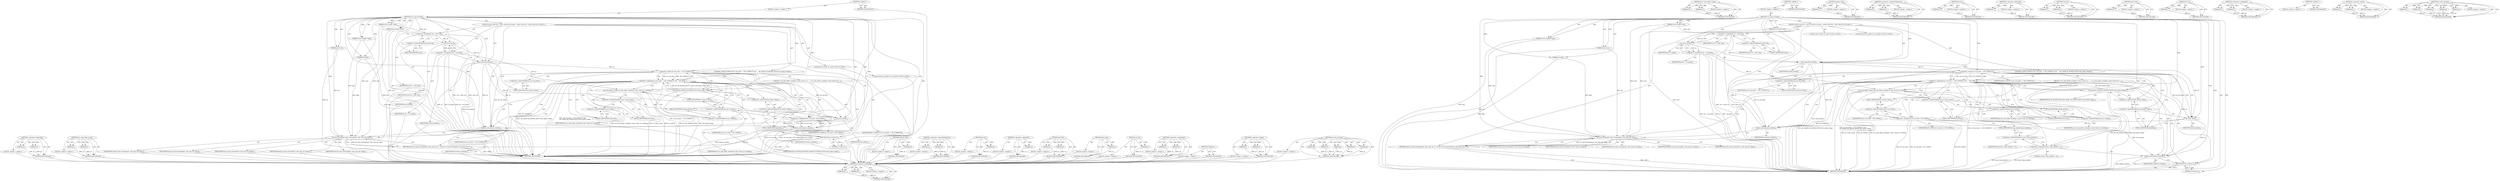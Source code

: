 digraph "bt_sock_recvmsg" {
vulnerable_122 [label=<(METHOD,&lt;operator&gt;.logicalAnd)>];
vulnerable_123 [label=<(PARAM,p1)>];
vulnerable_124 [label=<(PARAM,p2)>];
vulnerable_125 [label=<(BLOCK,&lt;empty&gt;,&lt;empty&gt;)>];
vulnerable_126 [label=<(METHOD_RETURN,ANY)>];
vulnerable_145 [label=<(METHOD,sco_conn_defer_accept)>];
vulnerable_146 [label=<(PARAM,p1)>];
vulnerable_147 [label=<(PARAM,p2)>];
vulnerable_148 [label=<(BLOCK,&lt;empty&gt;,&lt;empty&gt;)>];
vulnerable_149 [label=<(METHOD_RETURN,ANY)>];
vulnerable_6 [label=<(METHOD,&lt;global&gt;)<SUB>1</SUB>>];
vulnerable_7 [label=<(BLOCK,&lt;empty&gt;,&lt;empty&gt;)<SUB>1</SUB>>];
vulnerable_8 [label=<(METHOD,sco_sock_recvmsg)<SUB>1</SUB>>];
vulnerable_9 [label=<(PARAM,struct kiocb *iocb)<SUB>1</SUB>>];
vulnerable_10 [label=<(PARAM,struct socket *sock)<SUB>1</SUB>>];
vulnerable_11 [label=<(PARAM,struct msghdr *msg)<SUB>2</SUB>>];
vulnerable_12 [label=<(PARAM,size_t len)<SUB>2</SUB>>];
vulnerable_13 [label=<(PARAM,int flags)<SUB>2</SUB>>];
vulnerable_14 [label=<(BLOCK,{
	struct sock *sk = sock-&gt;sk;
	struct sco_pinf...,{
	struct sock *sk = sock-&gt;sk;
	struct sco_pinf...)<SUB>3</SUB>>];
vulnerable_15 [label="<(LOCAL,struct sock* sk: sock*)<SUB>4</SUB>>"];
vulnerable_16 [label=<(&lt;operator&gt;.assignment,*sk = sock-&gt;sk)<SUB>4</SUB>>];
vulnerable_17 [label=<(IDENTIFIER,sk,*sk = sock-&gt;sk)<SUB>4</SUB>>];
vulnerable_18 [label=<(&lt;operator&gt;.indirectFieldAccess,sock-&gt;sk)<SUB>4</SUB>>];
vulnerable_19 [label=<(IDENTIFIER,sock,*sk = sock-&gt;sk)<SUB>4</SUB>>];
vulnerable_20 [label=<(FIELD_IDENTIFIER,sk,sk)<SUB>4</SUB>>];
vulnerable_21 [label="<(LOCAL,struct sco_pinfo* pi: sco_pinfo*)<SUB>5</SUB>>"];
vulnerable_22 [label=<(&lt;operator&gt;.assignment,*pi = sco_pi(sk))<SUB>5</SUB>>];
vulnerable_23 [label=<(IDENTIFIER,pi,*pi = sco_pi(sk))<SUB>5</SUB>>];
vulnerable_24 [label=<(sco_pi,sco_pi(sk))<SUB>5</SUB>>];
vulnerable_25 [label=<(IDENTIFIER,sk,sco_pi(sk))<SUB>5</SUB>>];
vulnerable_26 [label=<(lock_sock,lock_sock(sk))<SUB>7</SUB>>];
vulnerable_27 [label=<(IDENTIFIER,sk,lock_sock(sk))<SUB>7</SUB>>];
vulnerable_28 [label=<(CONTROL_STRUCTURE,IF,if (sk-&gt;sk_state == BT_CONNECT2 &amp;&amp;
 	    test_bit(BT_SK_DEFER_SETUP, &amp;bt_sk(sk)-&gt;flags)))<SUB>9</SUB>>];
vulnerable_29 [label=<(&lt;operator&gt;.logicalAnd,sk-&gt;sk_state == BT_CONNECT2 &amp;&amp;
 	    test_bit(B...)<SUB>9</SUB>>];
vulnerable_30 [label=<(&lt;operator&gt;.equals,sk-&gt;sk_state == BT_CONNECT2)<SUB>9</SUB>>];
vulnerable_31 [label=<(&lt;operator&gt;.indirectFieldAccess,sk-&gt;sk_state)<SUB>9</SUB>>];
vulnerable_32 [label=<(IDENTIFIER,sk,sk-&gt;sk_state == BT_CONNECT2)<SUB>9</SUB>>];
vulnerable_33 [label=<(FIELD_IDENTIFIER,sk_state,sk_state)<SUB>9</SUB>>];
vulnerable_34 [label=<(IDENTIFIER,BT_CONNECT2,sk-&gt;sk_state == BT_CONNECT2)<SUB>9</SUB>>];
vulnerable_35 [label=<(test_bit,test_bit(BT_SK_DEFER_SETUP, &amp;bt_sk(sk)-&gt;flags))<SUB>10</SUB>>];
vulnerable_36 [label=<(IDENTIFIER,BT_SK_DEFER_SETUP,test_bit(BT_SK_DEFER_SETUP, &amp;bt_sk(sk)-&gt;flags))<SUB>10</SUB>>];
vulnerable_37 [label=<(&lt;operator&gt;.addressOf,&amp;bt_sk(sk)-&gt;flags)<SUB>10</SUB>>];
vulnerable_38 [label=<(&lt;operator&gt;.indirectFieldAccess,bt_sk(sk)-&gt;flags)<SUB>10</SUB>>];
vulnerable_39 [label=<(bt_sk,bt_sk(sk))<SUB>10</SUB>>];
vulnerable_40 [label=<(IDENTIFIER,sk,bt_sk(sk))<SUB>10</SUB>>];
vulnerable_41 [label=<(FIELD_IDENTIFIER,flags,flags)<SUB>10</SUB>>];
vulnerable_42 [label=<(BLOCK,{
 		sco_conn_defer_accept(pi-&gt;conn-&gt;hcon, pi-&gt;...,{
 		sco_conn_defer_accept(pi-&gt;conn-&gt;hcon, pi-&gt;...)<SUB>10</SUB>>];
vulnerable_43 [label=<(sco_conn_defer_accept,sco_conn_defer_accept(pi-&gt;conn-&gt;hcon, pi-&gt;setting))<SUB>11</SUB>>];
vulnerable_44 [label=<(&lt;operator&gt;.indirectFieldAccess,pi-&gt;conn-&gt;hcon)<SUB>11</SUB>>];
vulnerable_45 [label=<(&lt;operator&gt;.indirectFieldAccess,pi-&gt;conn)<SUB>11</SUB>>];
vulnerable_46 [label=<(IDENTIFIER,pi,sco_conn_defer_accept(pi-&gt;conn-&gt;hcon, pi-&gt;setting))<SUB>11</SUB>>];
vulnerable_47 [label=<(FIELD_IDENTIFIER,conn,conn)<SUB>11</SUB>>];
vulnerable_48 [label=<(FIELD_IDENTIFIER,hcon,hcon)<SUB>11</SUB>>];
vulnerable_49 [label=<(&lt;operator&gt;.indirectFieldAccess,pi-&gt;setting)<SUB>11</SUB>>];
vulnerable_50 [label=<(IDENTIFIER,pi,sco_conn_defer_accept(pi-&gt;conn-&gt;hcon, pi-&gt;setting))<SUB>11</SUB>>];
vulnerable_51 [label=<(FIELD_IDENTIFIER,setting,setting)<SUB>11</SUB>>];
vulnerable_52 [label=<(&lt;operator&gt;.assignment,sk-&gt;sk_state = BT_CONFIG)<SUB>12</SUB>>];
vulnerable_53 [label=<(&lt;operator&gt;.indirectFieldAccess,sk-&gt;sk_state)<SUB>12</SUB>>];
vulnerable_54 [label=<(IDENTIFIER,sk,sk-&gt;sk_state = BT_CONFIG)<SUB>12</SUB>>];
vulnerable_55 [label=<(FIELD_IDENTIFIER,sk_state,sk_state)<SUB>12</SUB>>];
vulnerable_56 [label=<(IDENTIFIER,BT_CONFIG,sk-&gt;sk_state = BT_CONFIG)<SUB>12</SUB>>];
vulnerable_57 [label=<(&lt;operator&gt;.assignment,msg-&gt;msg_namelen = 0)<SUB>13</SUB>>];
vulnerable_58 [label=<(&lt;operator&gt;.indirectFieldAccess,msg-&gt;msg_namelen)<SUB>13</SUB>>];
vulnerable_59 [label=<(IDENTIFIER,msg,msg-&gt;msg_namelen = 0)<SUB>13</SUB>>];
vulnerable_60 [label=<(FIELD_IDENTIFIER,msg_namelen,msg_namelen)<SUB>13</SUB>>];
vulnerable_61 [label=<(LITERAL,0,msg-&gt;msg_namelen = 0)<SUB>13</SUB>>];
vulnerable_62 [label=<(release_sock,release_sock(sk))<SUB>15</SUB>>];
vulnerable_63 [label=<(IDENTIFIER,sk,release_sock(sk))<SUB>15</SUB>>];
vulnerable_64 [label=<(RETURN,return 0;,return 0;)<SUB>16</SUB>>];
vulnerable_65 [label=<(LITERAL,0,return 0;)<SUB>16</SUB>>];
vulnerable_66 [label=<(release_sock,release_sock(sk))<SUB>19</SUB>>];
vulnerable_67 [label=<(IDENTIFIER,sk,release_sock(sk))<SUB>19</SUB>>];
vulnerable_68 [label=<(RETURN,return bt_sock_recvmsg(iocb, sock, msg, len, fl...,return bt_sock_recvmsg(iocb, sock, msg, len, fl...)<SUB>21</SUB>>];
vulnerable_69 [label=<(bt_sock_recvmsg,bt_sock_recvmsg(iocb, sock, msg, len, flags))<SUB>21</SUB>>];
vulnerable_70 [label=<(IDENTIFIER,iocb,bt_sock_recvmsg(iocb, sock, msg, len, flags))<SUB>21</SUB>>];
vulnerable_71 [label=<(IDENTIFIER,sock,bt_sock_recvmsg(iocb, sock, msg, len, flags))<SUB>21</SUB>>];
vulnerable_72 [label=<(IDENTIFIER,msg,bt_sock_recvmsg(iocb, sock, msg, len, flags))<SUB>21</SUB>>];
vulnerable_73 [label=<(IDENTIFIER,len,bt_sock_recvmsg(iocb, sock, msg, len, flags))<SUB>21</SUB>>];
vulnerable_74 [label=<(IDENTIFIER,flags,bt_sock_recvmsg(iocb, sock, msg, len, flags))<SUB>21</SUB>>];
vulnerable_75 [label=<(METHOD_RETURN,int)<SUB>1</SUB>>];
vulnerable_77 [label=<(METHOD_RETURN,ANY)<SUB>1</SUB>>];
vulnerable_150 [label=<(METHOD,release_sock)>];
vulnerable_151 [label=<(PARAM,p1)>];
vulnerable_152 [label=<(BLOCK,&lt;empty&gt;,&lt;empty&gt;)>];
vulnerable_153 [label=<(METHOD_RETURN,ANY)>];
vulnerable_109 [label=<(METHOD,&lt;operator&gt;.indirectFieldAccess)>];
vulnerable_110 [label=<(PARAM,p1)>];
vulnerable_111 [label=<(PARAM,p2)>];
vulnerable_112 [label=<(BLOCK,&lt;empty&gt;,&lt;empty&gt;)>];
vulnerable_113 [label=<(METHOD_RETURN,ANY)>];
vulnerable_141 [label=<(METHOD,bt_sk)>];
vulnerable_142 [label=<(PARAM,p1)>];
vulnerable_143 [label=<(BLOCK,&lt;empty&gt;,&lt;empty&gt;)>];
vulnerable_144 [label=<(METHOD_RETURN,ANY)>];
vulnerable_137 [label=<(METHOD,&lt;operator&gt;.addressOf)>];
vulnerable_138 [label=<(PARAM,p1)>];
vulnerable_139 [label=<(BLOCK,&lt;empty&gt;,&lt;empty&gt;)>];
vulnerable_140 [label=<(METHOD_RETURN,ANY)>];
vulnerable_132 [label=<(METHOD,test_bit)>];
vulnerable_133 [label=<(PARAM,p1)>];
vulnerable_134 [label=<(PARAM,p2)>];
vulnerable_135 [label=<(BLOCK,&lt;empty&gt;,&lt;empty&gt;)>];
vulnerable_136 [label=<(METHOD_RETURN,ANY)>];
vulnerable_118 [label=<(METHOD,lock_sock)>];
vulnerable_119 [label=<(PARAM,p1)>];
vulnerable_120 [label=<(BLOCK,&lt;empty&gt;,&lt;empty&gt;)>];
vulnerable_121 [label=<(METHOD_RETURN,ANY)>];
vulnerable_114 [label=<(METHOD,sco_pi)>];
vulnerable_115 [label=<(PARAM,p1)>];
vulnerable_116 [label=<(BLOCK,&lt;empty&gt;,&lt;empty&gt;)>];
vulnerable_117 [label=<(METHOD_RETURN,ANY)>];
vulnerable_104 [label=<(METHOD,&lt;operator&gt;.assignment)>];
vulnerable_105 [label=<(PARAM,p1)>];
vulnerable_106 [label=<(PARAM,p2)>];
vulnerable_107 [label=<(BLOCK,&lt;empty&gt;,&lt;empty&gt;)>];
vulnerable_108 [label=<(METHOD_RETURN,ANY)>];
vulnerable_98 [label=<(METHOD,&lt;global&gt;)<SUB>1</SUB>>];
vulnerable_99 [label=<(BLOCK,&lt;empty&gt;,&lt;empty&gt;)>];
vulnerable_100 [label=<(METHOD_RETURN,ANY)>];
vulnerable_127 [label=<(METHOD,&lt;operator&gt;.equals)>];
vulnerable_128 [label=<(PARAM,p1)>];
vulnerable_129 [label=<(PARAM,p2)>];
vulnerable_130 [label=<(BLOCK,&lt;empty&gt;,&lt;empty&gt;)>];
vulnerable_131 [label=<(METHOD_RETURN,ANY)>];
vulnerable_154 [label=<(METHOD,bt_sock_recvmsg)>];
vulnerable_155 [label=<(PARAM,p1)>];
vulnerable_156 [label=<(PARAM,p2)>];
vulnerable_157 [label=<(PARAM,p3)>];
vulnerable_158 [label=<(PARAM,p4)>];
vulnerable_159 [label=<(PARAM,p5)>];
vulnerable_160 [label=<(BLOCK,&lt;empty&gt;,&lt;empty&gt;)>];
vulnerable_161 [label=<(METHOD_RETURN,ANY)>];
fixed_117 [label=<(METHOD,&lt;operator&gt;.logicalAnd)>];
fixed_118 [label=<(PARAM,p1)>];
fixed_119 [label=<(PARAM,p2)>];
fixed_120 [label=<(BLOCK,&lt;empty&gt;,&lt;empty&gt;)>];
fixed_121 [label=<(METHOD_RETURN,ANY)>];
fixed_140 [label=<(METHOD,sco_conn_defer_accept)>];
fixed_141 [label=<(PARAM,p1)>];
fixed_142 [label=<(PARAM,p2)>];
fixed_143 [label=<(BLOCK,&lt;empty&gt;,&lt;empty&gt;)>];
fixed_144 [label=<(METHOD_RETURN,ANY)>];
fixed_6 [label=<(METHOD,&lt;global&gt;)<SUB>1</SUB>>];
fixed_7 [label=<(BLOCK,&lt;empty&gt;,&lt;empty&gt;)<SUB>1</SUB>>];
fixed_8 [label=<(METHOD,sco_sock_recvmsg)<SUB>1</SUB>>];
fixed_9 [label=<(PARAM,struct kiocb *iocb)<SUB>1</SUB>>];
fixed_10 [label=<(PARAM,struct socket *sock)<SUB>1</SUB>>];
fixed_11 [label=<(PARAM,struct msghdr *msg)<SUB>2</SUB>>];
fixed_12 [label=<(PARAM,size_t len)<SUB>2</SUB>>];
fixed_13 [label=<(PARAM,int flags)<SUB>2</SUB>>];
fixed_14 [label=<(BLOCK,{
	struct sock *sk = sock-&gt;sk;
	struct sco_pinf...,{
	struct sock *sk = sock-&gt;sk;
	struct sco_pinf...)<SUB>3</SUB>>];
fixed_15 [label="<(LOCAL,struct sock* sk: sock*)<SUB>4</SUB>>"];
fixed_16 [label=<(&lt;operator&gt;.assignment,*sk = sock-&gt;sk)<SUB>4</SUB>>];
fixed_17 [label=<(IDENTIFIER,sk,*sk = sock-&gt;sk)<SUB>4</SUB>>];
fixed_18 [label=<(&lt;operator&gt;.indirectFieldAccess,sock-&gt;sk)<SUB>4</SUB>>];
fixed_19 [label=<(IDENTIFIER,sock,*sk = sock-&gt;sk)<SUB>4</SUB>>];
fixed_20 [label=<(FIELD_IDENTIFIER,sk,sk)<SUB>4</SUB>>];
fixed_21 [label="<(LOCAL,struct sco_pinfo* pi: sco_pinfo*)<SUB>5</SUB>>"];
fixed_22 [label=<(&lt;operator&gt;.assignment,*pi = sco_pi(sk))<SUB>5</SUB>>];
fixed_23 [label=<(IDENTIFIER,pi,*pi = sco_pi(sk))<SUB>5</SUB>>];
fixed_24 [label=<(sco_pi,sco_pi(sk))<SUB>5</SUB>>];
fixed_25 [label=<(IDENTIFIER,sk,sco_pi(sk))<SUB>5</SUB>>];
fixed_26 [label=<(lock_sock,lock_sock(sk))<SUB>7</SUB>>];
fixed_27 [label=<(IDENTIFIER,sk,lock_sock(sk))<SUB>7</SUB>>];
fixed_28 [label=<(CONTROL_STRUCTURE,IF,if (sk-&gt;sk_state == BT_CONNECT2 &amp;&amp;
 	    test_bit(BT_SK_DEFER_SETUP, &amp;bt_sk(sk)-&gt;flags)))<SUB>9</SUB>>];
fixed_29 [label=<(&lt;operator&gt;.logicalAnd,sk-&gt;sk_state == BT_CONNECT2 &amp;&amp;
 	    test_bit(B...)<SUB>9</SUB>>];
fixed_30 [label=<(&lt;operator&gt;.equals,sk-&gt;sk_state == BT_CONNECT2)<SUB>9</SUB>>];
fixed_31 [label=<(&lt;operator&gt;.indirectFieldAccess,sk-&gt;sk_state)<SUB>9</SUB>>];
fixed_32 [label=<(IDENTIFIER,sk,sk-&gt;sk_state == BT_CONNECT2)<SUB>9</SUB>>];
fixed_33 [label=<(FIELD_IDENTIFIER,sk_state,sk_state)<SUB>9</SUB>>];
fixed_34 [label=<(IDENTIFIER,BT_CONNECT2,sk-&gt;sk_state == BT_CONNECT2)<SUB>9</SUB>>];
fixed_35 [label=<(test_bit,test_bit(BT_SK_DEFER_SETUP, &amp;bt_sk(sk)-&gt;flags))<SUB>10</SUB>>];
fixed_36 [label=<(IDENTIFIER,BT_SK_DEFER_SETUP,test_bit(BT_SK_DEFER_SETUP, &amp;bt_sk(sk)-&gt;flags))<SUB>10</SUB>>];
fixed_37 [label=<(&lt;operator&gt;.addressOf,&amp;bt_sk(sk)-&gt;flags)<SUB>10</SUB>>];
fixed_38 [label=<(&lt;operator&gt;.indirectFieldAccess,bt_sk(sk)-&gt;flags)<SUB>10</SUB>>];
fixed_39 [label=<(bt_sk,bt_sk(sk))<SUB>10</SUB>>];
fixed_40 [label=<(IDENTIFIER,sk,bt_sk(sk))<SUB>10</SUB>>];
fixed_41 [label=<(FIELD_IDENTIFIER,flags,flags)<SUB>10</SUB>>];
fixed_42 [label=<(BLOCK,{
 		sco_conn_defer_accept(pi-&gt;conn-&gt;hcon, pi-&gt;...,{
 		sco_conn_defer_accept(pi-&gt;conn-&gt;hcon, pi-&gt;...)<SUB>10</SUB>>];
fixed_43 [label=<(sco_conn_defer_accept,sco_conn_defer_accept(pi-&gt;conn-&gt;hcon, pi-&gt;setting))<SUB>11</SUB>>];
fixed_44 [label=<(&lt;operator&gt;.indirectFieldAccess,pi-&gt;conn-&gt;hcon)<SUB>11</SUB>>];
fixed_45 [label=<(&lt;operator&gt;.indirectFieldAccess,pi-&gt;conn)<SUB>11</SUB>>];
fixed_46 [label=<(IDENTIFIER,pi,sco_conn_defer_accept(pi-&gt;conn-&gt;hcon, pi-&gt;setting))<SUB>11</SUB>>];
fixed_47 [label=<(FIELD_IDENTIFIER,conn,conn)<SUB>11</SUB>>];
fixed_48 [label=<(FIELD_IDENTIFIER,hcon,hcon)<SUB>11</SUB>>];
fixed_49 [label=<(&lt;operator&gt;.indirectFieldAccess,pi-&gt;setting)<SUB>11</SUB>>];
fixed_50 [label=<(IDENTIFIER,pi,sco_conn_defer_accept(pi-&gt;conn-&gt;hcon, pi-&gt;setting))<SUB>11</SUB>>];
fixed_51 [label=<(FIELD_IDENTIFIER,setting,setting)<SUB>11</SUB>>];
fixed_52 [label=<(&lt;operator&gt;.assignment,sk-&gt;sk_state = BT_CONFIG)<SUB>12</SUB>>];
fixed_53 [label=<(&lt;operator&gt;.indirectFieldAccess,sk-&gt;sk_state)<SUB>12</SUB>>];
fixed_54 [label=<(IDENTIFIER,sk,sk-&gt;sk_state = BT_CONFIG)<SUB>12</SUB>>];
fixed_55 [label=<(FIELD_IDENTIFIER,sk_state,sk_state)<SUB>12</SUB>>];
fixed_56 [label=<(IDENTIFIER,BT_CONFIG,sk-&gt;sk_state = BT_CONFIG)<SUB>12</SUB>>];
fixed_57 [label=<(release_sock,release_sock(sk))<SUB>14</SUB>>];
fixed_58 [label=<(IDENTIFIER,sk,release_sock(sk))<SUB>14</SUB>>];
fixed_59 [label=<(RETURN,return 0;,return 0;)<SUB>15</SUB>>];
fixed_60 [label=<(LITERAL,0,return 0;)<SUB>15</SUB>>];
fixed_61 [label=<(release_sock,release_sock(sk))<SUB>18</SUB>>];
fixed_62 [label=<(IDENTIFIER,sk,release_sock(sk))<SUB>18</SUB>>];
fixed_63 [label=<(RETURN,return bt_sock_recvmsg(iocb, sock, msg, len, fl...,return bt_sock_recvmsg(iocb, sock, msg, len, fl...)<SUB>20</SUB>>];
fixed_64 [label=<(bt_sock_recvmsg,bt_sock_recvmsg(iocb, sock, msg, len, flags))<SUB>20</SUB>>];
fixed_65 [label=<(IDENTIFIER,iocb,bt_sock_recvmsg(iocb, sock, msg, len, flags))<SUB>20</SUB>>];
fixed_66 [label=<(IDENTIFIER,sock,bt_sock_recvmsg(iocb, sock, msg, len, flags))<SUB>20</SUB>>];
fixed_67 [label=<(IDENTIFIER,msg,bt_sock_recvmsg(iocb, sock, msg, len, flags))<SUB>20</SUB>>];
fixed_68 [label=<(IDENTIFIER,len,bt_sock_recvmsg(iocb, sock, msg, len, flags))<SUB>20</SUB>>];
fixed_69 [label=<(IDENTIFIER,flags,bt_sock_recvmsg(iocb, sock, msg, len, flags))<SUB>20</SUB>>];
fixed_70 [label=<(METHOD_RETURN,int)<SUB>1</SUB>>];
fixed_72 [label=<(METHOD_RETURN,ANY)<SUB>1</SUB>>];
fixed_145 [label=<(METHOD,release_sock)>];
fixed_146 [label=<(PARAM,p1)>];
fixed_147 [label=<(BLOCK,&lt;empty&gt;,&lt;empty&gt;)>];
fixed_148 [label=<(METHOD_RETURN,ANY)>];
fixed_104 [label=<(METHOD,&lt;operator&gt;.indirectFieldAccess)>];
fixed_105 [label=<(PARAM,p1)>];
fixed_106 [label=<(PARAM,p2)>];
fixed_107 [label=<(BLOCK,&lt;empty&gt;,&lt;empty&gt;)>];
fixed_108 [label=<(METHOD_RETURN,ANY)>];
fixed_136 [label=<(METHOD,bt_sk)>];
fixed_137 [label=<(PARAM,p1)>];
fixed_138 [label=<(BLOCK,&lt;empty&gt;,&lt;empty&gt;)>];
fixed_139 [label=<(METHOD_RETURN,ANY)>];
fixed_132 [label=<(METHOD,&lt;operator&gt;.addressOf)>];
fixed_133 [label=<(PARAM,p1)>];
fixed_134 [label=<(BLOCK,&lt;empty&gt;,&lt;empty&gt;)>];
fixed_135 [label=<(METHOD_RETURN,ANY)>];
fixed_127 [label=<(METHOD,test_bit)>];
fixed_128 [label=<(PARAM,p1)>];
fixed_129 [label=<(PARAM,p2)>];
fixed_130 [label=<(BLOCK,&lt;empty&gt;,&lt;empty&gt;)>];
fixed_131 [label=<(METHOD_RETURN,ANY)>];
fixed_113 [label=<(METHOD,lock_sock)>];
fixed_114 [label=<(PARAM,p1)>];
fixed_115 [label=<(BLOCK,&lt;empty&gt;,&lt;empty&gt;)>];
fixed_116 [label=<(METHOD_RETURN,ANY)>];
fixed_109 [label=<(METHOD,sco_pi)>];
fixed_110 [label=<(PARAM,p1)>];
fixed_111 [label=<(BLOCK,&lt;empty&gt;,&lt;empty&gt;)>];
fixed_112 [label=<(METHOD_RETURN,ANY)>];
fixed_99 [label=<(METHOD,&lt;operator&gt;.assignment)>];
fixed_100 [label=<(PARAM,p1)>];
fixed_101 [label=<(PARAM,p2)>];
fixed_102 [label=<(BLOCK,&lt;empty&gt;,&lt;empty&gt;)>];
fixed_103 [label=<(METHOD_RETURN,ANY)>];
fixed_93 [label=<(METHOD,&lt;global&gt;)<SUB>1</SUB>>];
fixed_94 [label=<(BLOCK,&lt;empty&gt;,&lt;empty&gt;)>];
fixed_95 [label=<(METHOD_RETURN,ANY)>];
fixed_122 [label=<(METHOD,&lt;operator&gt;.equals)>];
fixed_123 [label=<(PARAM,p1)>];
fixed_124 [label=<(PARAM,p2)>];
fixed_125 [label=<(BLOCK,&lt;empty&gt;,&lt;empty&gt;)>];
fixed_126 [label=<(METHOD_RETURN,ANY)>];
fixed_149 [label=<(METHOD,bt_sock_recvmsg)>];
fixed_150 [label=<(PARAM,p1)>];
fixed_151 [label=<(PARAM,p2)>];
fixed_152 [label=<(PARAM,p3)>];
fixed_153 [label=<(PARAM,p4)>];
fixed_154 [label=<(PARAM,p5)>];
fixed_155 [label=<(BLOCK,&lt;empty&gt;,&lt;empty&gt;)>];
fixed_156 [label=<(METHOD_RETURN,ANY)>];
vulnerable_122 -> vulnerable_123  [key=0, label="AST: "];
vulnerable_122 -> vulnerable_123  [key=1, label="DDG: "];
vulnerable_122 -> vulnerable_125  [key=0, label="AST: "];
vulnerable_122 -> vulnerable_124  [key=0, label="AST: "];
vulnerable_122 -> vulnerable_124  [key=1, label="DDG: "];
vulnerable_122 -> vulnerable_126  [key=0, label="AST: "];
vulnerable_122 -> vulnerable_126  [key=1, label="CFG: "];
vulnerable_123 -> vulnerable_126  [key=0, label="DDG: p1"];
vulnerable_124 -> vulnerable_126  [key=0, label="DDG: p2"];
vulnerable_145 -> vulnerable_146  [key=0, label="AST: "];
vulnerable_145 -> vulnerable_146  [key=1, label="DDG: "];
vulnerable_145 -> vulnerable_148  [key=0, label="AST: "];
vulnerable_145 -> vulnerable_147  [key=0, label="AST: "];
vulnerable_145 -> vulnerable_147  [key=1, label="DDG: "];
vulnerable_145 -> vulnerable_149  [key=0, label="AST: "];
vulnerable_145 -> vulnerable_149  [key=1, label="CFG: "];
vulnerable_146 -> vulnerable_149  [key=0, label="DDG: p1"];
vulnerable_147 -> vulnerable_149  [key=0, label="DDG: p2"];
vulnerable_6 -> vulnerable_7  [key=0, label="AST: "];
vulnerable_6 -> vulnerable_77  [key=0, label="AST: "];
vulnerable_6 -> vulnerable_77  [key=1, label="CFG: "];
vulnerable_7 -> vulnerable_8  [key=0, label="AST: "];
vulnerable_8 -> vulnerable_9  [key=0, label="AST: "];
vulnerable_8 -> vulnerable_9  [key=1, label="DDG: "];
vulnerable_8 -> vulnerable_10  [key=0, label="AST: "];
vulnerable_8 -> vulnerable_10  [key=1, label="DDG: "];
vulnerable_8 -> vulnerable_11  [key=0, label="AST: "];
vulnerable_8 -> vulnerable_11  [key=1, label="DDG: "];
vulnerable_8 -> vulnerable_12  [key=0, label="AST: "];
vulnerable_8 -> vulnerable_12  [key=1, label="DDG: "];
vulnerable_8 -> vulnerable_13  [key=0, label="AST: "];
vulnerable_8 -> vulnerable_13  [key=1, label="DDG: "];
vulnerable_8 -> vulnerable_14  [key=0, label="AST: "];
vulnerable_8 -> vulnerable_75  [key=0, label="AST: "];
vulnerable_8 -> vulnerable_20  [key=0, label="CFG: "];
vulnerable_8 -> vulnerable_26  [key=0, label="DDG: "];
vulnerable_8 -> vulnerable_66  [key=0, label="DDG: "];
vulnerable_8 -> vulnerable_24  [key=0, label="DDG: "];
vulnerable_8 -> vulnerable_52  [key=0, label="DDG: "];
vulnerable_8 -> vulnerable_57  [key=0, label="DDG: "];
vulnerable_8 -> vulnerable_64  [key=0, label="DDG: "];
vulnerable_8 -> vulnerable_69  [key=0, label="DDG: "];
vulnerable_8 -> vulnerable_30  [key=0, label="DDG: "];
vulnerable_8 -> vulnerable_35  [key=0, label="DDG: "];
vulnerable_8 -> vulnerable_62  [key=0, label="DDG: "];
vulnerable_8 -> vulnerable_65  [key=0, label="DDG: "];
vulnerable_8 -> vulnerable_39  [key=0, label="DDG: "];
vulnerable_9 -> vulnerable_75  [key=0, label="DDG: iocb"];
vulnerable_9 -> vulnerable_69  [key=0, label="DDG: iocb"];
vulnerable_10 -> vulnerable_75  [key=0, label="DDG: sock"];
vulnerable_10 -> vulnerable_16  [key=0, label="DDG: sock"];
vulnerable_10 -> vulnerable_69  [key=0, label="DDG: sock"];
vulnerable_11 -> vulnerable_75  [key=0, label="DDG: msg"];
vulnerable_11 -> vulnerable_69  [key=0, label="DDG: msg"];
vulnerable_12 -> vulnerable_75  [key=0, label="DDG: len"];
vulnerable_12 -> vulnerable_69  [key=0, label="DDG: len"];
vulnerable_13 -> vulnerable_75  [key=0, label="DDG: flags"];
vulnerable_13 -> vulnerable_69  [key=0, label="DDG: flags"];
vulnerable_14 -> vulnerable_15  [key=0, label="AST: "];
vulnerable_14 -> vulnerable_16  [key=0, label="AST: "];
vulnerable_14 -> vulnerable_21  [key=0, label="AST: "];
vulnerable_14 -> vulnerable_22  [key=0, label="AST: "];
vulnerable_14 -> vulnerable_26  [key=0, label="AST: "];
vulnerable_14 -> vulnerable_28  [key=0, label="AST: "];
vulnerable_14 -> vulnerable_66  [key=0, label="AST: "];
vulnerable_14 -> vulnerable_68  [key=0, label="AST: "];
vulnerable_16 -> vulnerable_17  [key=0, label="AST: "];
vulnerable_16 -> vulnerable_18  [key=0, label="AST: "];
vulnerable_16 -> vulnerable_24  [key=0, label="CFG: "];
vulnerable_16 -> vulnerable_24  [key=1, label="DDG: sk"];
vulnerable_16 -> vulnerable_75  [key=0, label="DDG: sock-&gt;sk"];
vulnerable_16 -> vulnerable_75  [key=1, label="DDG: *sk = sock-&gt;sk"];
vulnerable_18 -> vulnerable_19  [key=0, label="AST: "];
vulnerable_18 -> vulnerable_20  [key=0, label="AST: "];
vulnerable_18 -> vulnerable_16  [key=0, label="CFG: "];
vulnerable_20 -> vulnerable_18  [key=0, label="CFG: "];
vulnerable_22 -> vulnerable_23  [key=0, label="AST: "];
vulnerable_22 -> vulnerable_24  [key=0, label="AST: "];
vulnerable_22 -> vulnerable_26  [key=0, label="CFG: "];
vulnerable_22 -> vulnerable_75  [key=0, label="DDG: pi"];
vulnerable_22 -> vulnerable_75  [key=1, label="DDG: sco_pi(sk)"];
vulnerable_22 -> vulnerable_75  [key=2, label="DDG: *pi = sco_pi(sk)"];
vulnerable_22 -> vulnerable_43  [key=0, label="DDG: pi"];
vulnerable_24 -> vulnerable_25  [key=0, label="AST: "];
vulnerable_24 -> vulnerable_22  [key=0, label="CFG: "];
vulnerable_24 -> vulnerable_22  [key=1, label="DDG: sk"];
vulnerable_24 -> vulnerable_26  [key=0, label="DDG: sk"];
vulnerable_26 -> vulnerable_27  [key=0, label="AST: "];
vulnerable_26 -> vulnerable_33  [key=0, label="CFG: "];
vulnerable_26 -> vulnerable_75  [key=0, label="DDG: lock_sock(sk)"];
vulnerable_26 -> vulnerable_66  [key=0, label="DDG: sk"];
vulnerable_26 -> vulnerable_30  [key=0, label="DDG: sk"];
vulnerable_26 -> vulnerable_62  [key=0, label="DDG: sk"];
vulnerable_26 -> vulnerable_39  [key=0, label="DDG: sk"];
vulnerable_28 -> vulnerable_29  [key=0, label="AST: "];
vulnerable_28 -> vulnerable_42  [key=0, label="AST: "];
vulnerable_29 -> vulnerable_30  [key=0, label="AST: "];
vulnerable_29 -> vulnerable_35  [key=0, label="AST: "];
vulnerable_29 -> vulnerable_47  [key=0, label="CFG: "];
vulnerable_29 -> vulnerable_47  [key=1, label="CDG: "];
vulnerable_29 -> vulnerable_66  [key=0, label="CFG: "];
vulnerable_29 -> vulnerable_66  [key=1, label="CDG: "];
vulnerable_29 -> vulnerable_75  [key=0, label="DDG: sk-&gt;sk_state == BT_CONNECT2"];
vulnerable_29 -> vulnerable_75  [key=1, label="DDG: test_bit(BT_SK_DEFER_SETUP, &amp;bt_sk(sk)-&gt;flags)"];
vulnerable_29 -> vulnerable_75  [key=2, label="DDG: sk-&gt;sk_state == BT_CONNECT2 &amp;&amp;
 	    test_bit(BT_SK_DEFER_SETUP, &amp;bt_sk(sk)-&gt;flags)"];
vulnerable_29 -> vulnerable_48  [key=0, label="CDG: "];
vulnerable_29 -> vulnerable_58  [key=0, label="CDG: "];
vulnerable_29 -> vulnerable_68  [key=0, label="CDG: "];
vulnerable_29 -> vulnerable_49  [key=0, label="CDG: "];
vulnerable_29 -> vulnerable_60  [key=0, label="CDG: "];
vulnerable_29 -> vulnerable_64  [key=0, label="CDG: "];
vulnerable_29 -> vulnerable_51  [key=0, label="CDG: "];
vulnerable_29 -> vulnerable_57  [key=0, label="CDG: "];
vulnerable_29 -> vulnerable_52  [key=0, label="CDG: "];
vulnerable_29 -> vulnerable_53  [key=0, label="CDG: "];
vulnerable_29 -> vulnerable_69  [key=0, label="CDG: "];
vulnerable_29 -> vulnerable_45  [key=0, label="CDG: "];
vulnerable_29 -> vulnerable_44  [key=0, label="CDG: "];
vulnerable_29 -> vulnerable_55  [key=0, label="CDG: "];
vulnerable_29 -> vulnerable_62  [key=0, label="CDG: "];
vulnerable_29 -> vulnerable_43  [key=0, label="CDG: "];
vulnerable_30 -> vulnerable_31  [key=0, label="AST: "];
vulnerable_30 -> vulnerable_34  [key=0, label="AST: "];
vulnerable_30 -> vulnerable_29  [key=0, label="CFG: "];
vulnerable_30 -> vulnerable_29  [key=1, label="DDG: sk-&gt;sk_state"];
vulnerable_30 -> vulnerable_29  [key=2, label="DDG: BT_CONNECT2"];
vulnerable_30 -> vulnerable_39  [key=0, label="CFG: "];
vulnerable_30 -> vulnerable_39  [key=1, label="DDG: sk-&gt;sk_state"];
vulnerable_30 -> vulnerable_39  [key=2, label="CDG: "];
vulnerable_30 -> vulnerable_75  [key=0, label="DDG: BT_CONNECT2"];
vulnerable_30 -> vulnerable_66  [key=0, label="DDG: sk-&gt;sk_state"];
vulnerable_30 -> vulnerable_37  [key=0, label="CDG: "];
vulnerable_30 -> vulnerable_38  [key=0, label="CDG: "];
vulnerable_30 -> vulnerable_41  [key=0, label="CDG: "];
vulnerable_30 -> vulnerable_35  [key=0, label="CDG: "];
vulnerable_31 -> vulnerable_32  [key=0, label="AST: "];
vulnerable_31 -> vulnerable_33  [key=0, label="AST: "];
vulnerable_31 -> vulnerable_30  [key=0, label="CFG: "];
vulnerable_33 -> vulnerable_31  [key=0, label="CFG: "];
vulnerable_35 -> vulnerable_36  [key=0, label="AST: "];
vulnerable_35 -> vulnerable_37  [key=0, label="AST: "];
vulnerable_35 -> vulnerable_29  [key=0, label="CFG: "];
vulnerable_35 -> vulnerable_29  [key=1, label="DDG: BT_SK_DEFER_SETUP"];
vulnerable_35 -> vulnerable_29  [key=2, label="DDG: &amp;bt_sk(sk)-&gt;flags"];
vulnerable_35 -> vulnerable_75  [key=0, label="DDG: &amp;bt_sk(sk)-&gt;flags"];
vulnerable_35 -> vulnerable_75  [key=1, label="DDG: BT_SK_DEFER_SETUP"];
vulnerable_37 -> vulnerable_38  [key=0, label="AST: "];
vulnerable_37 -> vulnerable_35  [key=0, label="CFG: "];
vulnerable_38 -> vulnerable_39  [key=0, label="AST: "];
vulnerable_38 -> vulnerable_41  [key=0, label="AST: "];
vulnerable_38 -> vulnerable_37  [key=0, label="CFG: "];
vulnerable_39 -> vulnerable_40  [key=0, label="AST: "];
vulnerable_39 -> vulnerable_41  [key=0, label="CFG: "];
vulnerable_39 -> vulnerable_66  [key=0, label="DDG: sk"];
vulnerable_39 -> vulnerable_62  [key=0, label="DDG: sk"];
vulnerable_41 -> vulnerable_38  [key=0, label="CFG: "];
vulnerable_42 -> vulnerable_43  [key=0, label="AST: "];
vulnerable_42 -> vulnerable_52  [key=0, label="AST: "];
vulnerable_42 -> vulnerable_57  [key=0, label="AST: "];
vulnerable_42 -> vulnerable_62  [key=0, label="AST: "];
vulnerable_42 -> vulnerable_64  [key=0, label="AST: "];
vulnerable_43 -> vulnerable_44  [key=0, label="AST: "];
vulnerable_43 -> vulnerable_49  [key=0, label="AST: "];
vulnerable_43 -> vulnerable_55  [key=0, label="CFG: "];
vulnerable_43 -> vulnerable_75  [key=0, label="DDG: pi-&gt;conn-&gt;hcon"];
vulnerable_43 -> vulnerable_75  [key=1, label="DDG: pi-&gt;setting"];
vulnerable_43 -> vulnerable_75  [key=2, label="DDG: sco_conn_defer_accept(pi-&gt;conn-&gt;hcon, pi-&gt;setting)"];
vulnerable_44 -> vulnerable_45  [key=0, label="AST: "];
vulnerable_44 -> vulnerable_48  [key=0, label="AST: "];
vulnerable_44 -> vulnerable_51  [key=0, label="CFG: "];
vulnerable_45 -> vulnerable_46  [key=0, label="AST: "];
vulnerable_45 -> vulnerable_47  [key=0, label="AST: "];
vulnerable_45 -> vulnerable_48  [key=0, label="CFG: "];
vulnerable_47 -> vulnerable_45  [key=0, label="CFG: "];
vulnerable_48 -> vulnerable_44  [key=0, label="CFG: "];
vulnerable_49 -> vulnerable_50  [key=0, label="AST: "];
vulnerable_49 -> vulnerable_51  [key=0, label="AST: "];
vulnerable_49 -> vulnerable_43  [key=0, label="CFG: "];
vulnerable_51 -> vulnerable_49  [key=0, label="CFG: "];
vulnerable_52 -> vulnerable_53  [key=0, label="AST: "];
vulnerable_52 -> vulnerable_56  [key=0, label="AST: "];
vulnerable_52 -> vulnerable_60  [key=0, label="CFG: "];
vulnerable_52 -> vulnerable_75  [key=0, label="DDG: sk-&gt;sk_state"];
vulnerable_52 -> vulnerable_75  [key=1, label="DDG: sk-&gt;sk_state = BT_CONFIG"];
vulnerable_52 -> vulnerable_75  [key=2, label="DDG: BT_CONFIG"];
vulnerable_52 -> vulnerable_62  [key=0, label="DDG: sk-&gt;sk_state"];
vulnerable_53 -> vulnerable_54  [key=0, label="AST: "];
vulnerable_53 -> vulnerable_55  [key=0, label="AST: "];
vulnerable_53 -> vulnerable_52  [key=0, label="CFG: "];
vulnerable_55 -> vulnerable_53  [key=0, label="CFG: "];
vulnerable_57 -> vulnerable_58  [key=0, label="AST: "];
vulnerable_57 -> vulnerable_61  [key=0, label="AST: "];
vulnerable_57 -> vulnerable_62  [key=0, label="CFG: "];
vulnerable_57 -> vulnerable_75  [key=0, label="DDG: msg-&gt;msg_namelen"];
vulnerable_57 -> vulnerable_75  [key=1, label="DDG: msg-&gt;msg_namelen = 0"];
vulnerable_58 -> vulnerable_59  [key=0, label="AST: "];
vulnerable_58 -> vulnerable_60  [key=0, label="AST: "];
vulnerable_58 -> vulnerable_57  [key=0, label="CFG: "];
vulnerable_60 -> vulnerable_58  [key=0, label="CFG: "];
vulnerable_62 -> vulnerable_63  [key=0, label="AST: "];
vulnerable_62 -> vulnerable_64  [key=0, label="CFG: "];
vulnerable_62 -> vulnerable_75  [key=0, label="DDG: sk"];
vulnerable_62 -> vulnerable_75  [key=1, label="DDG: release_sock(sk)"];
vulnerable_64 -> vulnerable_65  [key=0, label="AST: "];
vulnerable_64 -> vulnerable_75  [key=0, label="CFG: "];
vulnerable_64 -> vulnerable_75  [key=1, label="DDG: &lt;RET&gt;"];
vulnerable_65 -> vulnerable_64  [key=0, label="DDG: 0"];
vulnerable_66 -> vulnerable_67  [key=0, label="AST: "];
vulnerable_66 -> vulnerable_69  [key=0, label="CFG: "];
vulnerable_68 -> vulnerable_69  [key=0, label="AST: "];
vulnerable_68 -> vulnerable_75  [key=0, label="CFG: "];
vulnerable_68 -> vulnerable_75  [key=1, label="DDG: &lt;RET&gt;"];
vulnerable_69 -> vulnerable_70  [key=0, label="AST: "];
vulnerable_69 -> vulnerable_71  [key=0, label="AST: "];
vulnerable_69 -> vulnerable_72  [key=0, label="AST: "];
vulnerable_69 -> vulnerable_73  [key=0, label="AST: "];
vulnerable_69 -> vulnerable_74  [key=0, label="AST: "];
vulnerable_69 -> vulnerable_68  [key=0, label="CFG: "];
vulnerable_69 -> vulnerable_68  [key=1, label="DDG: bt_sock_recvmsg(iocb, sock, msg, len, flags)"];
vulnerable_150 -> vulnerable_151  [key=0, label="AST: "];
vulnerable_150 -> vulnerable_151  [key=1, label="DDG: "];
vulnerable_150 -> vulnerable_152  [key=0, label="AST: "];
vulnerable_150 -> vulnerable_153  [key=0, label="AST: "];
vulnerable_150 -> vulnerable_153  [key=1, label="CFG: "];
vulnerable_151 -> vulnerable_153  [key=0, label="DDG: p1"];
vulnerable_109 -> vulnerable_110  [key=0, label="AST: "];
vulnerable_109 -> vulnerable_110  [key=1, label="DDG: "];
vulnerable_109 -> vulnerable_112  [key=0, label="AST: "];
vulnerable_109 -> vulnerable_111  [key=0, label="AST: "];
vulnerable_109 -> vulnerable_111  [key=1, label="DDG: "];
vulnerable_109 -> vulnerable_113  [key=0, label="AST: "];
vulnerable_109 -> vulnerable_113  [key=1, label="CFG: "];
vulnerable_110 -> vulnerable_113  [key=0, label="DDG: p1"];
vulnerable_111 -> vulnerable_113  [key=0, label="DDG: p2"];
vulnerable_141 -> vulnerable_142  [key=0, label="AST: "];
vulnerable_141 -> vulnerable_142  [key=1, label="DDG: "];
vulnerable_141 -> vulnerable_143  [key=0, label="AST: "];
vulnerable_141 -> vulnerable_144  [key=0, label="AST: "];
vulnerable_141 -> vulnerable_144  [key=1, label="CFG: "];
vulnerable_142 -> vulnerable_144  [key=0, label="DDG: p1"];
vulnerable_137 -> vulnerable_138  [key=0, label="AST: "];
vulnerable_137 -> vulnerable_138  [key=1, label="DDG: "];
vulnerable_137 -> vulnerable_139  [key=0, label="AST: "];
vulnerable_137 -> vulnerable_140  [key=0, label="AST: "];
vulnerable_137 -> vulnerable_140  [key=1, label="CFG: "];
vulnerable_138 -> vulnerable_140  [key=0, label="DDG: p1"];
vulnerable_132 -> vulnerable_133  [key=0, label="AST: "];
vulnerable_132 -> vulnerable_133  [key=1, label="DDG: "];
vulnerable_132 -> vulnerable_135  [key=0, label="AST: "];
vulnerable_132 -> vulnerable_134  [key=0, label="AST: "];
vulnerable_132 -> vulnerable_134  [key=1, label="DDG: "];
vulnerable_132 -> vulnerable_136  [key=0, label="AST: "];
vulnerable_132 -> vulnerable_136  [key=1, label="CFG: "];
vulnerable_133 -> vulnerable_136  [key=0, label="DDG: p1"];
vulnerable_134 -> vulnerable_136  [key=0, label="DDG: p2"];
vulnerable_118 -> vulnerable_119  [key=0, label="AST: "];
vulnerable_118 -> vulnerable_119  [key=1, label="DDG: "];
vulnerable_118 -> vulnerable_120  [key=0, label="AST: "];
vulnerable_118 -> vulnerable_121  [key=0, label="AST: "];
vulnerable_118 -> vulnerable_121  [key=1, label="CFG: "];
vulnerable_119 -> vulnerable_121  [key=0, label="DDG: p1"];
vulnerable_114 -> vulnerable_115  [key=0, label="AST: "];
vulnerable_114 -> vulnerable_115  [key=1, label="DDG: "];
vulnerable_114 -> vulnerable_116  [key=0, label="AST: "];
vulnerable_114 -> vulnerable_117  [key=0, label="AST: "];
vulnerable_114 -> vulnerable_117  [key=1, label="CFG: "];
vulnerable_115 -> vulnerable_117  [key=0, label="DDG: p1"];
vulnerable_104 -> vulnerable_105  [key=0, label="AST: "];
vulnerable_104 -> vulnerable_105  [key=1, label="DDG: "];
vulnerable_104 -> vulnerable_107  [key=0, label="AST: "];
vulnerable_104 -> vulnerable_106  [key=0, label="AST: "];
vulnerable_104 -> vulnerable_106  [key=1, label="DDG: "];
vulnerable_104 -> vulnerable_108  [key=0, label="AST: "];
vulnerable_104 -> vulnerable_108  [key=1, label="CFG: "];
vulnerable_105 -> vulnerable_108  [key=0, label="DDG: p1"];
vulnerable_106 -> vulnerable_108  [key=0, label="DDG: p2"];
vulnerable_98 -> vulnerable_99  [key=0, label="AST: "];
vulnerable_98 -> vulnerable_100  [key=0, label="AST: "];
vulnerable_98 -> vulnerable_100  [key=1, label="CFG: "];
vulnerable_127 -> vulnerable_128  [key=0, label="AST: "];
vulnerable_127 -> vulnerable_128  [key=1, label="DDG: "];
vulnerable_127 -> vulnerable_130  [key=0, label="AST: "];
vulnerable_127 -> vulnerable_129  [key=0, label="AST: "];
vulnerable_127 -> vulnerable_129  [key=1, label="DDG: "];
vulnerable_127 -> vulnerable_131  [key=0, label="AST: "];
vulnerable_127 -> vulnerable_131  [key=1, label="CFG: "];
vulnerable_128 -> vulnerable_131  [key=0, label="DDG: p1"];
vulnerable_129 -> vulnerable_131  [key=0, label="DDG: p2"];
vulnerable_154 -> vulnerable_155  [key=0, label="AST: "];
vulnerable_154 -> vulnerable_155  [key=1, label="DDG: "];
vulnerable_154 -> vulnerable_160  [key=0, label="AST: "];
vulnerable_154 -> vulnerable_156  [key=0, label="AST: "];
vulnerable_154 -> vulnerable_156  [key=1, label="DDG: "];
vulnerable_154 -> vulnerable_161  [key=0, label="AST: "];
vulnerable_154 -> vulnerable_161  [key=1, label="CFG: "];
vulnerable_154 -> vulnerable_157  [key=0, label="AST: "];
vulnerable_154 -> vulnerable_157  [key=1, label="DDG: "];
vulnerable_154 -> vulnerable_158  [key=0, label="AST: "];
vulnerable_154 -> vulnerable_158  [key=1, label="DDG: "];
vulnerable_154 -> vulnerable_159  [key=0, label="AST: "];
vulnerable_154 -> vulnerable_159  [key=1, label="DDG: "];
vulnerable_155 -> vulnerable_161  [key=0, label="DDG: p1"];
vulnerable_156 -> vulnerable_161  [key=0, label="DDG: p2"];
vulnerable_157 -> vulnerable_161  [key=0, label="DDG: p3"];
vulnerable_158 -> vulnerable_161  [key=0, label="DDG: p4"];
vulnerable_159 -> vulnerable_161  [key=0, label="DDG: p5"];
fixed_117 -> fixed_118  [key=0, label="AST: "];
fixed_117 -> fixed_118  [key=1, label="DDG: "];
fixed_117 -> fixed_120  [key=0, label="AST: "];
fixed_117 -> fixed_119  [key=0, label="AST: "];
fixed_117 -> fixed_119  [key=1, label="DDG: "];
fixed_117 -> fixed_121  [key=0, label="AST: "];
fixed_117 -> fixed_121  [key=1, label="CFG: "];
fixed_118 -> fixed_121  [key=0, label="DDG: p1"];
fixed_119 -> fixed_121  [key=0, label="DDG: p2"];
fixed_120 -> vulnerable_122  [key=0];
fixed_121 -> vulnerable_122  [key=0];
fixed_140 -> fixed_141  [key=0, label="AST: "];
fixed_140 -> fixed_141  [key=1, label="DDG: "];
fixed_140 -> fixed_143  [key=0, label="AST: "];
fixed_140 -> fixed_142  [key=0, label="AST: "];
fixed_140 -> fixed_142  [key=1, label="DDG: "];
fixed_140 -> fixed_144  [key=0, label="AST: "];
fixed_140 -> fixed_144  [key=1, label="CFG: "];
fixed_141 -> fixed_144  [key=0, label="DDG: p1"];
fixed_142 -> fixed_144  [key=0, label="DDG: p2"];
fixed_143 -> vulnerable_122  [key=0];
fixed_144 -> vulnerable_122  [key=0];
fixed_6 -> fixed_7  [key=0, label="AST: "];
fixed_6 -> fixed_72  [key=0, label="AST: "];
fixed_6 -> fixed_72  [key=1, label="CFG: "];
fixed_7 -> fixed_8  [key=0, label="AST: "];
fixed_8 -> fixed_9  [key=0, label="AST: "];
fixed_8 -> fixed_9  [key=1, label="DDG: "];
fixed_8 -> fixed_10  [key=0, label="AST: "];
fixed_8 -> fixed_10  [key=1, label="DDG: "];
fixed_8 -> fixed_11  [key=0, label="AST: "];
fixed_8 -> fixed_11  [key=1, label="DDG: "];
fixed_8 -> fixed_12  [key=0, label="AST: "];
fixed_8 -> fixed_12  [key=1, label="DDG: "];
fixed_8 -> fixed_13  [key=0, label="AST: "];
fixed_8 -> fixed_13  [key=1, label="DDG: "];
fixed_8 -> fixed_14  [key=0, label="AST: "];
fixed_8 -> fixed_70  [key=0, label="AST: "];
fixed_8 -> fixed_20  [key=0, label="CFG: "];
fixed_8 -> fixed_26  [key=0, label="DDG: "];
fixed_8 -> fixed_61  [key=0, label="DDG: "];
fixed_8 -> fixed_24  [key=0, label="DDG: "];
fixed_8 -> fixed_52  [key=0, label="DDG: "];
fixed_8 -> fixed_59  [key=0, label="DDG: "];
fixed_8 -> fixed_64  [key=0, label="DDG: "];
fixed_8 -> fixed_30  [key=0, label="DDG: "];
fixed_8 -> fixed_35  [key=0, label="DDG: "];
fixed_8 -> fixed_57  [key=0, label="DDG: "];
fixed_8 -> fixed_60  [key=0, label="DDG: "];
fixed_8 -> fixed_39  [key=0, label="DDG: "];
fixed_9 -> fixed_70  [key=0, label="DDG: iocb"];
fixed_9 -> fixed_64  [key=0, label="DDG: iocb"];
fixed_10 -> fixed_70  [key=0, label="DDG: sock"];
fixed_10 -> fixed_16  [key=0, label="DDG: sock"];
fixed_10 -> fixed_64  [key=0, label="DDG: sock"];
fixed_11 -> fixed_70  [key=0, label="DDG: msg"];
fixed_11 -> fixed_64  [key=0, label="DDG: msg"];
fixed_12 -> fixed_70  [key=0, label="DDG: len"];
fixed_12 -> fixed_64  [key=0, label="DDG: len"];
fixed_13 -> fixed_70  [key=0, label="DDG: flags"];
fixed_13 -> fixed_64  [key=0, label="DDG: flags"];
fixed_14 -> fixed_15  [key=0, label="AST: "];
fixed_14 -> fixed_16  [key=0, label="AST: "];
fixed_14 -> fixed_21  [key=0, label="AST: "];
fixed_14 -> fixed_22  [key=0, label="AST: "];
fixed_14 -> fixed_26  [key=0, label="AST: "];
fixed_14 -> fixed_28  [key=0, label="AST: "];
fixed_14 -> fixed_61  [key=0, label="AST: "];
fixed_14 -> fixed_63  [key=0, label="AST: "];
fixed_15 -> vulnerable_122  [key=0];
fixed_16 -> fixed_17  [key=0, label="AST: "];
fixed_16 -> fixed_18  [key=0, label="AST: "];
fixed_16 -> fixed_24  [key=0, label="CFG: "];
fixed_16 -> fixed_24  [key=1, label="DDG: sk"];
fixed_16 -> fixed_70  [key=0, label="DDG: sock-&gt;sk"];
fixed_16 -> fixed_70  [key=1, label="DDG: *sk = sock-&gt;sk"];
fixed_17 -> vulnerable_122  [key=0];
fixed_18 -> fixed_19  [key=0, label="AST: "];
fixed_18 -> fixed_20  [key=0, label="AST: "];
fixed_18 -> fixed_16  [key=0, label="CFG: "];
fixed_19 -> vulnerable_122  [key=0];
fixed_20 -> fixed_18  [key=0, label="CFG: "];
fixed_21 -> vulnerable_122  [key=0];
fixed_22 -> fixed_23  [key=0, label="AST: "];
fixed_22 -> fixed_24  [key=0, label="AST: "];
fixed_22 -> fixed_26  [key=0, label="CFG: "];
fixed_22 -> fixed_70  [key=0, label="DDG: pi"];
fixed_22 -> fixed_70  [key=1, label="DDG: sco_pi(sk)"];
fixed_22 -> fixed_70  [key=2, label="DDG: *pi = sco_pi(sk)"];
fixed_22 -> fixed_43  [key=0, label="DDG: pi"];
fixed_23 -> vulnerable_122  [key=0];
fixed_24 -> fixed_25  [key=0, label="AST: "];
fixed_24 -> fixed_22  [key=0, label="CFG: "];
fixed_24 -> fixed_22  [key=1, label="DDG: sk"];
fixed_24 -> fixed_26  [key=0, label="DDG: sk"];
fixed_25 -> vulnerable_122  [key=0];
fixed_26 -> fixed_27  [key=0, label="AST: "];
fixed_26 -> fixed_33  [key=0, label="CFG: "];
fixed_26 -> fixed_70  [key=0, label="DDG: lock_sock(sk)"];
fixed_26 -> fixed_61  [key=0, label="DDG: sk"];
fixed_26 -> fixed_30  [key=0, label="DDG: sk"];
fixed_26 -> fixed_57  [key=0, label="DDG: sk"];
fixed_26 -> fixed_39  [key=0, label="DDG: sk"];
fixed_27 -> vulnerable_122  [key=0];
fixed_28 -> fixed_29  [key=0, label="AST: "];
fixed_28 -> fixed_42  [key=0, label="AST: "];
fixed_29 -> fixed_30  [key=0, label="AST: "];
fixed_29 -> fixed_35  [key=0, label="AST: "];
fixed_29 -> fixed_47  [key=0, label="CFG: "];
fixed_29 -> fixed_47  [key=1, label="CDG: "];
fixed_29 -> fixed_61  [key=0, label="CFG: "];
fixed_29 -> fixed_61  [key=1, label="CDG: "];
fixed_29 -> fixed_70  [key=0, label="DDG: sk-&gt;sk_state == BT_CONNECT2"];
fixed_29 -> fixed_70  [key=1, label="DDG: test_bit(BT_SK_DEFER_SETUP, &amp;bt_sk(sk)-&gt;flags)"];
fixed_29 -> fixed_70  [key=2, label="DDG: sk-&gt;sk_state == BT_CONNECT2 &amp;&amp;
 	    test_bit(BT_SK_DEFER_SETUP, &amp;bt_sk(sk)-&gt;flags)"];
fixed_29 -> fixed_48  [key=0, label="CDG: "];
fixed_29 -> fixed_49  [key=0, label="CDG: "];
fixed_29 -> fixed_64  [key=0, label="CDG: "];
fixed_29 -> fixed_51  [key=0, label="CDG: "];
fixed_29 -> fixed_57  [key=0, label="CDG: "];
fixed_29 -> fixed_52  [key=0, label="CDG: "];
fixed_29 -> fixed_53  [key=0, label="CDG: "];
fixed_29 -> fixed_45  [key=0, label="CDG: "];
fixed_29 -> fixed_63  [key=0, label="CDG: "];
fixed_29 -> fixed_59  [key=0, label="CDG: "];
fixed_29 -> fixed_44  [key=0, label="CDG: "];
fixed_29 -> fixed_55  [key=0, label="CDG: "];
fixed_29 -> fixed_43  [key=0, label="CDG: "];
fixed_30 -> fixed_31  [key=0, label="AST: "];
fixed_30 -> fixed_34  [key=0, label="AST: "];
fixed_30 -> fixed_29  [key=0, label="CFG: "];
fixed_30 -> fixed_29  [key=1, label="DDG: sk-&gt;sk_state"];
fixed_30 -> fixed_29  [key=2, label="DDG: BT_CONNECT2"];
fixed_30 -> fixed_39  [key=0, label="CFG: "];
fixed_30 -> fixed_39  [key=1, label="DDG: sk-&gt;sk_state"];
fixed_30 -> fixed_39  [key=2, label="CDG: "];
fixed_30 -> fixed_70  [key=0, label="DDG: BT_CONNECT2"];
fixed_30 -> fixed_61  [key=0, label="DDG: sk-&gt;sk_state"];
fixed_30 -> fixed_37  [key=0, label="CDG: "];
fixed_30 -> fixed_38  [key=0, label="CDG: "];
fixed_30 -> fixed_41  [key=0, label="CDG: "];
fixed_30 -> fixed_35  [key=0, label="CDG: "];
fixed_31 -> fixed_32  [key=0, label="AST: "];
fixed_31 -> fixed_33  [key=0, label="AST: "];
fixed_31 -> fixed_30  [key=0, label="CFG: "];
fixed_32 -> vulnerable_122  [key=0];
fixed_33 -> fixed_31  [key=0, label="CFG: "];
fixed_34 -> vulnerable_122  [key=0];
fixed_35 -> fixed_36  [key=0, label="AST: "];
fixed_35 -> fixed_37  [key=0, label="AST: "];
fixed_35 -> fixed_29  [key=0, label="CFG: "];
fixed_35 -> fixed_29  [key=1, label="DDG: BT_SK_DEFER_SETUP"];
fixed_35 -> fixed_29  [key=2, label="DDG: &amp;bt_sk(sk)-&gt;flags"];
fixed_35 -> fixed_70  [key=0, label="DDG: &amp;bt_sk(sk)-&gt;flags"];
fixed_35 -> fixed_70  [key=1, label="DDG: BT_SK_DEFER_SETUP"];
fixed_36 -> vulnerable_122  [key=0];
fixed_37 -> fixed_38  [key=0, label="AST: "];
fixed_37 -> fixed_35  [key=0, label="CFG: "];
fixed_38 -> fixed_39  [key=0, label="AST: "];
fixed_38 -> fixed_41  [key=0, label="AST: "];
fixed_38 -> fixed_37  [key=0, label="CFG: "];
fixed_39 -> fixed_40  [key=0, label="AST: "];
fixed_39 -> fixed_41  [key=0, label="CFG: "];
fixed_39 -> fixed_61  [key=0, label="DDG: sk"];
fixed_39 -> fixed_57  [key=0, label="DDG: sk"];
fixed_40 -> vulnerable_122  [key=0];
fixed_41 -> fixed_38  [key=0, label="CFG: "];
fixed_42 -> fixed_43  [key=0, label="AST: "];
fixed_42 -> fixed_52  [key=0, label="AST: "];
fixed_42 -> fixed_57  [key=0, label="AST: "];
fixed_42 -> fixed_59  [key=0, label="AST: "];
fixed_43 -> fixed_44  [key=0, label="AST: "];
fixed_43 -> fixed_49  [key=0, label="AST: "];
fixed_43 -> fixed_55  [key=0, label="CFG: "];
fixed_43 -> fixed_70  [key=0, label="DDG: pi-&gt;conn-&gt;hcon"];
fixed_43 -> fixed_70  [key=1, label="DDG: pi-&gt;setting"];
fixed_43 -> fixed_70  [key=2, label="DDG: sco_conn_defer_accept(pi-&gt;conn-&gt;hcon, pi-&gt;setting)"];
fixed_44 -> fixed_45  [key=0, label="AST: "];
fixed_44 -> fixed_48  [key=0, label="AST: "];
fixed_44 -> fixed_51  [key=0, label="CFG: "];
fixed_45 -> fixed_46  [key=0, label="AST: "];
fixed_45 -> fixed_47  [key=0, label="AST: "];
fixed_45 -> fixed_48  [key=0, label="CFG: "];
fixed_46 -> vulnerable_122  [key=0];
fixed_47 -> fixed_45  [key=0, label="CFG: "];
fixed_48 -> fixed_44  [key=0, label="CFG: "];
fixed_49 -> fixed_50  [key=0, label="AST: "];
fixed_49 -> fixed_51  [key=0, label="AST: "];
fixed_49 -> fixed_43  [key=0, label="CFG: "];
fixed_50 -> vulnerable_122  [key=0];
fixed_51 -> fixed_49  [key=0, label="CFG: "];
fixed_52 -> fixed_53  [key=0, label="AST: "];
fixed_52 -> fixed_56  [key=0, label="AST: "];
fixed_52 -> fixed_57  [key=0, label="CFG: "];
fixed_52 -> fixed_57  [key=1, label="DDG: sk-&gt;sk_state"];
fixed_52 -> fixed_70  [key=0, label="DDG: sk-&gt;sk_state"];
fixed_52 -> fixed_70  [key=1, label="DDG: sk-&gt;sk_state = BT_CONFIG"];
fixed_52 -> fixed_70  [key=2, label="DDG: BT_CONFIG"];
fixed_53 -> fixed_54  [key=0, label="AST: "];
fixed_53 -> fixed_55  [key=0, label="AST: "];
fixed_53 -> fixed_52  [key=0, label="CFG: "];
fixed_54 -> vulnerable_122  [key=0];
fixed_55 -> fixed_53  [key=0, label="CFG: "];
fixed_56 -> vulnerable_122  [key=0];
fixed_57 -> fixed_58  [key=0, label="AST: "];
fixed_57 -> fixed_59  [key=0, label="CFG: "];
fixed_57 -> fixed_70  [key=0, label="DDG: sk"];
fixed_57 -> fixed_70  [key=1, label="DDG: release_sock(sk)"];
fixed_58 -> vulnerable_122  [key=0];
fixed_59 -> fixed_60  [key=0, label="AST: "];
fixed_59 -> fixed_70  [key=0, label="CFG: "];
fixed_59 -> fixed_70  [key=1, label="DDG: &lt;RET&gt;"];
fixed_60 -> fixed_59  [key=0, label="DDG: 0"];
fixed_61 -> fixed_62  [key=0, label="AST: "];
fixed_61 -> fixed_64  [key=0, label="CFG: "];
fixed_62 -> vulnerable_122  [key=0];
fixed_63 -> fixed_64  [key=0, label="AST: "];
fixed_63 -> fixed_70  [key=0, label="CFG: "];
fixed_63 -> fixed_70  [key=1, label="DDG: &lt;RET&gt;"];
fixed_64 -> fixed_65  [key=0, label="AST: "];
fixed_64 -> fixed_66  [key=0, label="AST: "];
fixed_64 -> fixed_67  [key=0, label="AST: "];
fixed_64 -> fixed_68  [key=0, label="AST: "];
fixed_64 -> fixed_69  [key=0, label="AST: "];
fixed_64 -> fixed_63  [key=0, label="CFG: "];
fixed_64 -> fixed_63  [key=1, label="DDG: bt_sock_recvmsg(iocb, sock, msg, len, flags)"];
fixed_65 -> vulnerable_122  [key=0];
fixed_66 -> vulnerable_122  [key=0];
fixed_67 -> vulnerable_122  [key=0];
fixed_68 -> vulnerable_122  [key=0];
fixed_69 -> vulnerable_122  [key=0];
fixed_70 -> vulnerable_122  [key=0];
fixed_72 -> vulnerable_122  [key=0];
fixed_145 -> fixed_146  [key=0, label="AST: "];
fixed_145 -> fixed_146  [key=1, label="DDG: "];
fixed_145 -> fixed_147  [key=0, label="AST: "];
fixed_145 -> fixed_148  [key=0, label="AST: "];
fixed_145 -> fixed_148  [key=1, label="CFG: "];
fixed_146 -> fixed_148  [key=0, label="DDG: p1"];
fixed_147 -> vulnerable_122  [key=0];
fixed_148 -> vulnerable_122  [key=0];
fixed_104 -> fixed_105  [key=0, label="AST: "];
fixed_104 -> fixed_105  [key=1, label="DDG: "];
fixed_104 -> fixed_107  [key=0, label="AST: "];
fixed_104 -> fixed_106  [key=0, label="AST: "];
fixed_104 -> fixed_106  [key=1, label="DDG: "];
fixed_104 -> fixed_108  [key=0, label="AST: "];
fixed_104 -> fixed_108  [key=1, label="CFG: "];
fixed_105 -> fixed_108  [key=0, label="DDG: p1"];
fixed_106 -> fixed_108  [key=0, label="DDG: p2"];
fixed_107 -> vulnerable_122  [key=0];
fixed_108 -> vulnerable_122  [key=0];
fixed_136 -> fixed_137  [key=0, label="AST: "];
fixed_136 -> fixed_137  [key=1, label="DDG: "];
fixed_136 -> fixed_138  [key=0, label="AST: "];
fixed_136 -> fixed_139  [key=0, label="AST: "];
fixed_136 -> fixed_139  [key=1, label="CFG: "];
fixed_137 -> fixed_139  [key=0, label="DDG: p1"];
fixed_138 -> vulnerable_122  [key=0];
fixed_139 -> vulnerable_122  [key=0];
fixed_132 -> fixed_133  [key=0, label="AST: "];
fixed_132 -> fixed_133  [key=1, label="DDG: "];
fixed_132 -> fixed_134  [key=0, label="AST: "];
fixed_132 -> fixed_135  [key=0, label="AST: "];
fixed_132 -> fixed_135  [key=1, label="CFG: "];
fixed_133 -> fixed_135  [key=0, label="DDG: p1"];
fixed_134 -> vulnerable_122  [key=0];
fixed_135 -> vulnerable_122  [key=0];
fixed_127 -> fixed_128  [key=0, label="AST: "];
fixed_127 -> fixed_128  [key=1, label="DDG: "];
fixed_127 -> fixed_130  [key=0, label="AST: "];
fixed_127 -> fixed_129  [key=0, label="AST: "];
fixed_127 -> fixed_129  [key=1, label="DDG: "];
fixed_127 -> fixed_131  [key=0, label="AST: "];
fixed_127 -> fixed_131  [key=1, label="CFG: "];
fixed_128 -> fixed_131  [key=0, label="DDG: p1"];
fixed_129 -> fixed_131  [key=0, label="DDG: p2"];
fixed_130 -> vulnerable_122  [key=0];
fixed_131 -> vulnerable_122  [key=0];
fixed_113 -> fixed_114  [key=0, label="AST: "];
fixed_113 -> fixed_114  [key=1, label="DDG: "];
fixed_113 -> fixed_115  [key=0, label="AST: "];
fixed_113 -> fixed_116  [key=0, label="AST: "];
fixed_113 -> fixed_116  [key=1, label="CFG: "];
fixed_114 -> fixed_116  [key=0, label="DDG: p1"];
fixed_115 -> vulnerable_122  [key=0];
fixed_116 -> vulnerable_122  [key=0];
fixed_109 -> fixed_110  [key=0, label="AST: "];
fixed_109 -> fixed_110  [key=1, label="DDG: "];
fixed_109 -> fixed_111  [key=0, label="AST: "];
fixed_109 -> fixed_112  [key=0, label="AST: "];
fixed_109 -> fixed_112  [key=1, label="CFG: "];
fixed_110 -> fixed_112  [key=0, label="DDG: p1"];
fixed_111 -> vulnerable_122  [key=0];
fixed_112 -> vulnerable_122  [key=0];
fixed_99 -> fixed_100  [key=0, label="AST: "];
fixed_99 -> fixed_100  [key=1, label="DDG: "];
fixed_99 -> fixed_102  [key=0, label="AST: "];
fixed_99 -> fixed_101  [key=0, label="AST: "];
fixed_99 -> fixed_101  [key=1, label="DDG: "];
fixed_99 -> fixed_103  [key=0, label="AST: "];
fixed_99 -> fixed_103  [key=1, label="CFG: "];
fixed_100 -> fixed_103  [key=0, label="DDG: p1"];
fixed_101 -> fixed_103  [key=0, label="DDG: p2"];
fixed_102 -> vulnerable_122  [key=0];
fixed_103 -> vulnerable_122  [key=0];
fixed_93 -> fixed_94  [key=0, label="AST: "];
fixed_93 -> fixed_95  [key=0, label="AST: "];
fixed_93 -> fixed_95  [key=1, label="CFG: "];
fixed_94 -> vulnerable_122  [key=0];
fixed_95 -> vulnerable_122  [key=0];
fixed_122 -> fixed_123  [key=0, label="AST: "];
fixed_122 -> fixed_123  [key=1, label="DDG: "];
fixed_122 -> fixed_125  [key=0, label="AST: "];
fixed_122 -> fixed_124  [key=0, label="AST: "];
fixed_122 -> fixed_124  [key=1, label="DDG: "];
fixed_122 -> fixed_126  [key=0, label="AST: "];
fixed_122 -> fixed_126  [key=1, label="CFG: "];
fixed_123 -> fixed_126  [key=0, label="DDG: p1"];
fixed_124 -> fixed_126  [key=0, label="DDG: p2"];
fixed_125 -> vulnerable_122  [key=0];
fixed_126 -> vulnerable_122  [key=0];
fixed_149 -> fixed_150  [key=0, label="AST: "];
fixed_149 -> fixed_150  [key=1, label="DDG: "];
fixed_149 -> fixed_155  [key=0, label="AST: "];
fixed_149 -> fixed_151  [key=0, label="AST: "];
fixed_149 -> fixed_151  [key=1, label="DDG: "];
fixed_149 -> fixed_156  [key=0, label="AST: "];
fixed_149 -> fixed_156  [key=1, label="CFG: "];
fixed_149 -> fixed_152  [key=0, label="AST: "];
fixed_149 -> fixed_152  [key=1, label="DDG: "];
fixed_149 -> fixed_153  [key=0, label="AST: "];
fixed_149 -> fixed_153  [key=1, label="DDG: "];
fixed_149 -> fixed_154  [key=0, label="AST: "];
fixed_149 -> fixed_154  [key=1, label="DDG: "];
fixed_150 -> fixed_156  [key=0, label="DDG: p1"];
fixed_151 -> fixed_156  [key=0, label="DDG: p2"];
fixed_152 -> fixed_156  [key=0, label="DDG: p3"];
fixed_153 -> fixed_156  [key=0, label="DDG: p4"];
fixed_154 -> fixed_156  [key=0, label="DDG: p5"];
fixed_155 -> vulnerable_122  [key=0];
fixed_156 -> vulnerable_122  [key=0];
}
